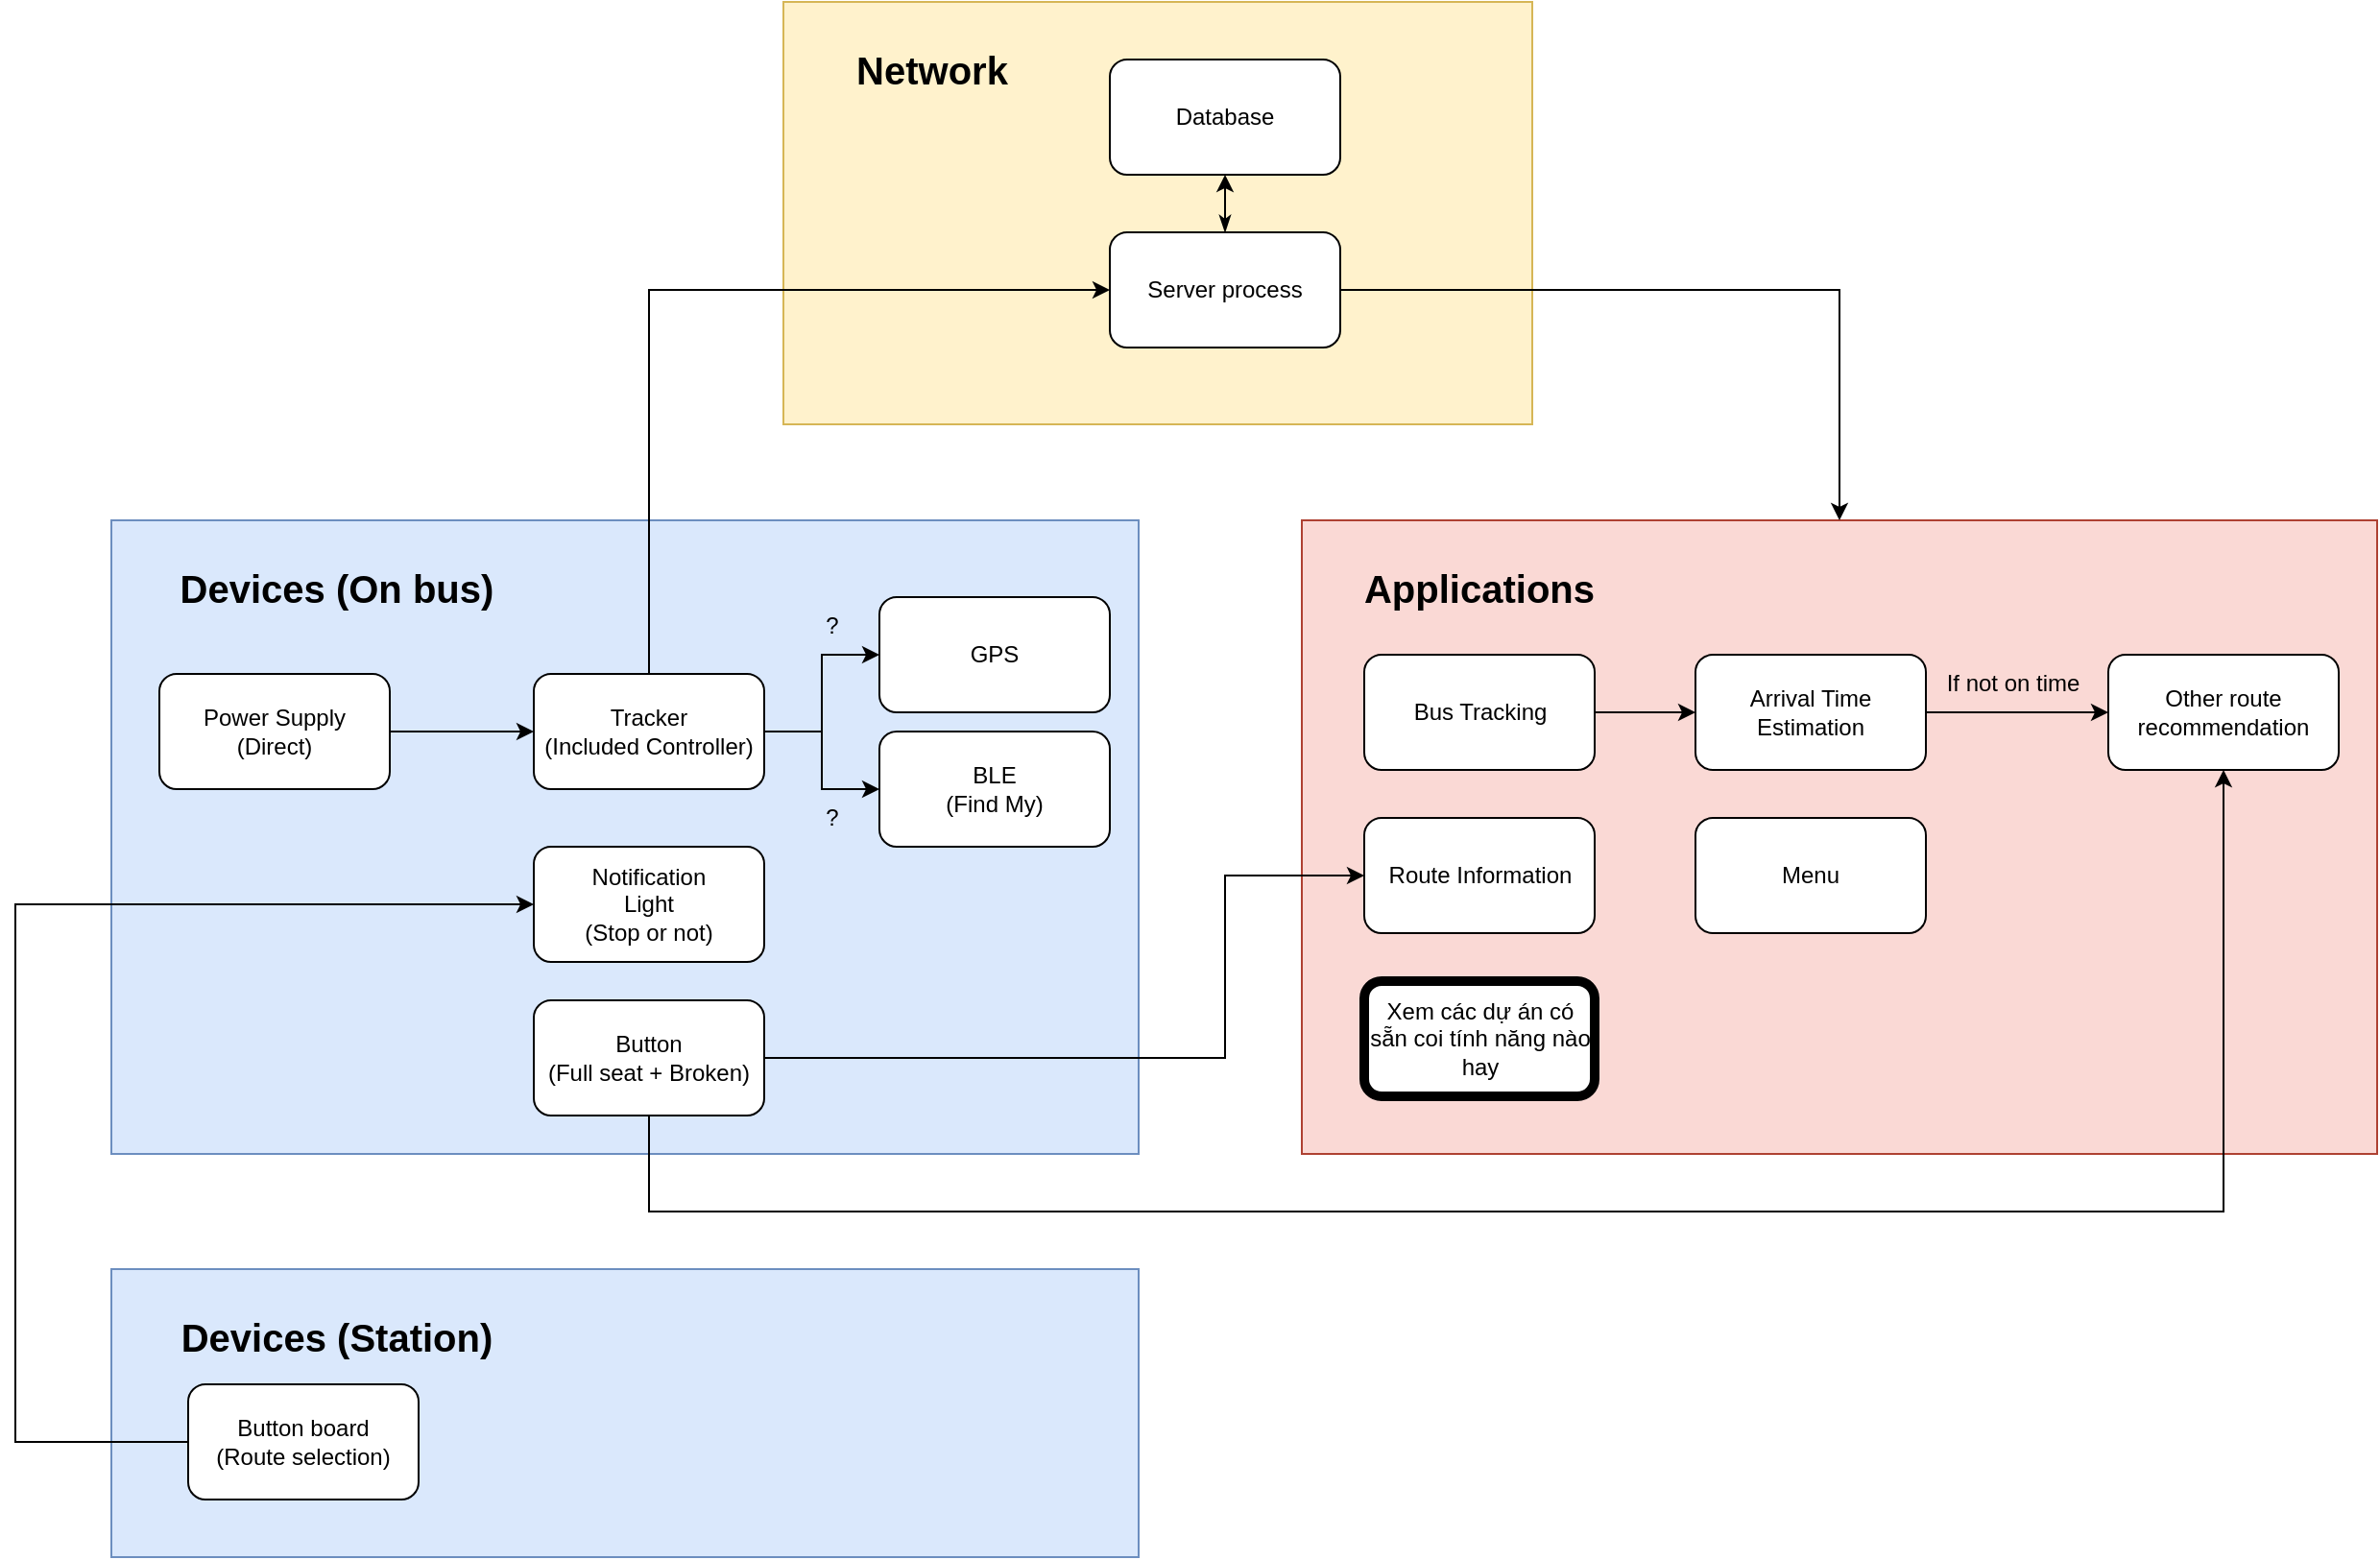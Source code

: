 <mxfile version="28.2.1">
  <diagram name="Page-1" id="xbrMlowVpysPjEKhbVqo">
    <mxGraphModel dx="2185" dy="1788" grid="1" gridSize="10" guides="1" tooltips="1" connect="1" arrows="1" fold="1" page="1" pageScale="1" pageWidth="850" pageHeight="1100" math="0" shadow="0">
      <root>
        <mxCell id="0" />
        <mxCell id="1" parent="0" />
        <mxCell id="svbZnB81R6wZBrqTPmot-55" value="" style="rounded=0;whiteSpace=wrap;html=1;fillColor=#dae8fc;strokeColor=#6c8ebf;" vertex="1" parent="1">
          <mxGeometry x="-60" y="510" width="535" height="150" as="geometry" />
        </mxCell>
        <mxCell id="svbZnB81R6wZBrqTPmot-56" value="Devices (Station)" style="text;html=1;align=center;verticalAlign=middle;whiteSpace=wrap;rounded=0;fontSize=20;fontStyle=1" vertex="1" parent="1">
          <mxGeometry x="-35" y="530" width="185" height="30" as="geometry" />
        </mxCell>
        <mxCell id="svbZnB81R6wZBrqTPmot-37" value="" style="rounded=0;whiteSpace=wrap;html=1;fillColor=#fff2cc;strokeColor=#d6b656;" vertex="1" parent="1">
          <mxGeometry x="290" y="-150" width="390" height="220" as="geometry" />
        </mxCell>
        <mxCell id="svbZnB81R6wZBrqTPmot-36" value="Network" style="text;html=1;align=center;verticalAlign=middle;whiteSpace=wrap;rounded=0;fontSize=20;fontStyle=1" vertex="1" parent="1">
          <mxGeometry x="320" y="-130" width="95" height="30" as="geometry" />
        </mxCell>
        <mxCell id="svbZnB81R6wZBrqTPmot-6" value="" style="rounded=0;whiteSpace=wrap;html=1;fillColor=#dae8fc;strokeColor=#6c8ebf;" vertex="1" parent="1">
          <mxGeometry x="-60" y="120" width="535" height="330" as="geometry" />
        </mxCell>
        <mxCell id="svbZnB81R6wZBrqTPmot-16" style="edgeStyle=orthogonalEdgeStyle;rounded=0;orthogonalLoop=1;jettySize=auto;html=1;entryX=0;entryY=0.5;entryDx=0;entryDy=0;" edge="1" parent="1" source="svbZnB81R6wZBrqTPmot-1" target="svbZnB81R6wZBrqTPmot-2">
          <mxGeometry relative="1" as="geometry" />
        </mxCell>
        <mxCell id="svbZnB81R6wZBrqTPmot-17" style="edgeStyle=orthogonalEdgeStyle;rounded=0;orthogonalLoop=1;jettySize=auto;html=1;entryX=0;entryY=0.5;entryDx=0;entryDy=0;" edge="1" parent="1" source="svbZnB81R6wZBrqTPmot-1" target="svbZnB81R6wZBrqTPmot-3">
          <mxGeometry relative="1" as="geometry" />
        </mxCell>
        <mxCell id="svbZnB81R6wZBrqTPmot-39" style="edgeStyle=orthogonalEdgeStyle;rounded=0;orthogonalLoop=1;jettySize=auto;html=1;entryX=0;entryY=0.5;entryDx=0;entryDy=0;" edge="1" parent="1" source="svbZnB81R6wZBrqTPmot-1" target="svbZnB81R6wZBrqTPmot-38">
          <mxGeometry relative="1" as="geometry">
            <Array as="points">
              <mxPoint x="220" />
            </Array>
          </mxGeometry>
        </mxCell>
        <mxCell id="svbZnB81R6wZBrqTPmot-1" value="Tracker&lt;div&gt;(Included Controller)&lt;/div&gt;" style="rounded=1;whiteSpace=wrap;html=1;" vertex="1" parent="1">
          <mxGeometry x="160" y="200" width="120" height="60" as="geometry" />
        </mxCell>
        <mxCell id="svbZnB81R6wZBrqTPmot-2" value="GPS" style="rounded=1;whiteSpace=wrap;html=1;" vertex="1" parent="1">
          <mxGeometry x="340" y="160" width="120" height="60" as="geometry" />
        </mxCell>
        <mxCell id="svbZnB81R6wZBrqTPmot-3" value="BLE&lt;div&gt;(Find My)&lt;/div&gt;" style="rounded=1;whiteSpace=wrap;html=1;" vertex="1" parent="1">
          <mxGeometry x="340" y="230" width="120" height="60" as="geometry" />
        </mxCell>
        <mxCell id="svbZnB81R6wZBrqTPmot-7" value="Devices (On bus)" style="text;html=1;align=center;verticalAlign=middle;whiteSpace=wrap;rounded=0;fontSize=20;fontStyle=1" vertex="1" parent="1">
          <mxGeometry x="-35" y="140" width="185" height="30" as="geometry" />
        </mxCell>
        <mxCell id="svbZnB81R6wZBrqTPmot-19" style="edgeStyle=orthogonalEdgeStyle;rounded=0;orthogonalLoop=1;jettySize=auto;html=1;entryX=0;entryY=0.5;entryDx=0;entryDy=0;" edge="1" parent="1" source="svbZnB81R6wZBrqTPmot-18" target="svbZnB81R6wZBrqTPmot-1">
          <mxGeometry relative="1" as="geometry" />
        </mxCell>
        <mxCell id="svbZnB81R6wZBrqTPmot-18" value="Power Supply&lt;br&gt;(Direct)" style="rounded=1;whiteSpace=wrap;html=1;" vertex="1" parent="1">
          <mxGeometry x="-35" y="200" width="120" height="60" as="geometry" />
        </mxCell>
        <mxCell id="svbZnB81R6wZBrqTPmot-20" value="?" style="text;html=1;align=center;verticalAlign=middle;resizable=0;points=[];autosize=1;strokeColor=none;fillColor=none;" vertex="1" parent="1">
          <mxGeometry x="300" y="160" width="30" height="30" as="geometry" />
        </mxCell>
        <mxCell id="svbZnB81R6wZBrqTPmot-21" value="?" style="text;html=1;align=center;verticalAlign=middle;resizable=0;points=[];autosize=1;strokeColor=none;fillColor=none;" vertex="1" parent="1">
          <mxGeometry x="300" y="260" width="30" height="30" as="geometry" />
        </mxCell>
        <mxCell id="svbZnB81R6wZBrqTPmot-33" value="" style="rounded=0;whiteSpace=wrap;html=1;fillColor=#fad9d5;strokeColor=#ae4132;" vertex="1" parent="1">
          <mxGeometry x="560" y="120" width="560" height="330" as="geometry" />
        </mxCell>
        <mxCell id="svbZnB81R6wZBrqTPmot-34" value="Applications" style="text;html=1;align=center;verticalAlign=middle;whiteSpace=wrap;rounded=0;fontSize=20;fontStyle=1" vertex="1" parent="1">
          <mxGeometry x="585" y="140" width="135" height="30" as="geometry" />
        </mxCell>
        <mxCell id="svbZnB81R6wZBrqTPmot-35" value="Database" style="rounded=1;whiteSpace=wrap;html=1;" vertex="1" parent="1">
          <mxGeometry x="460" y="-120" width="120" height="60" as="geometry" />
        </mxCell>
        <mxCell id="svbZnB81R6wZBrqTPmot-40" value="" style="edgeStyle=orthogonalEdgeStyle;rounded=0;orthogonalLoop=1;jettySize=auto;html=1;startArrow=classicThin;startFill=1;" edge="1" parent="1" source="svbZnB81R6wZBrqTPmot-38" target="svbZnB81R6wZBrqTPmot-35">
          <mxGeometry relative="1" as="geometry" />
        </mxCell>
        <mxCell id="svbZnB81R6wZBrqTPmot-51" style="edgeStyle=orthogonalEdgeStyle;rounded=0;orthogonalLoop=1;jettySize=auto;html=1;entryX=0.5;entryY=0;entryDx=0;entryDy=0;" edge="1" parent="1" source="svbZnB81R6wZBrqTPmot-38" target="svbZnB81R6wZBrqTPmot-33">
          <mxGeometry relative="1" as="geometry">
            <Array as="points">
              <mxPoint x="840" />
            </Array>
          </mxGeometry>
        </mxCell>
        <mxCell id="svbZnB81R6wZBrqTPmot-38" value="Server process" style="rounded=1;whiteSpace=wrap;html=1;" vertex="1" parent="1">
          <mxGeometry x="460" y="-30" width="120" height="60" as="geometry" />
        </mxCell>
        <mxCell id="svbZnB81R6wZBrqTPmot-41" style="edgeStyle=orthogonalEdgeStyle;rounded=0;orthogonalLoop=1;jettySize=auto;html=1;exitX=0.5;exitY=1;exitDx=0;exitDy=0;" edge="1" parent="1" source="svbZnB81R6wZBrqTPmot-34" target="svbZnB81R6wZBrqTPmot-34">
          <mxGeometry relative="1" as="geometry" />
        </mxCell>
        <mxCell id="svbZnB81R6wZBrqTPmot-46" style="edgeStyle=orthogonalEdgeStyle;rounded=0;orthogonalLoop=1;jettySize=auto;html=1;entryX=0;entryY=0.5;entryDx=0;entryDy=0;" edge="1" parent="1" source="svbZnB81R6wZBrqTPmot-42" target="svbZnB81R6wZBrqTPmot-44">
          <mxGeometry relative="1" as="geometry" />
        </mxCell>
        <mxCell id="svbZnB81R6wZBrqTPmot-42" value="Bus Tracking" style="rounded=1;whiteSpace=wrap;html=1;" vertex="1" parent="1">
          <mxGeometry x="592.5" y="190" width="120" height="60" as="geometry" />
        </mxCell>
        <mxCell id="svbZnB81R6wZBrqTPmot-43" value="Other route recommendation" style="rounded=1;whiteSpace=wrap;html=1;" vertex="1" parent="1">
          <mxGeometry x="980" y="190" width="120" height="60" as="geometry" />
        </mxCell>
        <mxCell id="svbZnB81R6wZBrqTPmot-45" style="edgeStyle=orthogonalEdgeStyle;rounded=0;orthogonalLoop=1;jettySize=auto;html=1;entryX=0;entryY=0.5;entryDx=0;entryDy=0;" edge="1" parent="1" source="svbZnB81R6wZBrqTPmot-44" target="svbZnB81R6wZBrqTPmot-43">
          <mxGeometry relative="1" as="geometry" />
        </mxCell>
        <mxCell id="svbZnB81R6wZBrqTPmot-44" value="Arrival Time Estimation" style="rounded=1;whiteSpace=wrap;html=1;" vertex="1" parent="1">
          <mxGeometry x="765" y="190" width="120" height="60" as="geometry" />
        </mxCell>
        <mxCell id="svbZnB81R6wZBrqTPmot-47" value="If not on time" style="text;html=1;align=center;verticalAlign=middle;resizable=0;points=[];autosize=1;strokeColor=none;fillColor=none;" vertex="1" parent="1">
          <mxGeometry x="885" y="190" width="90" height="30" as="geometry" />
        </mxCell>
        <mxCell id="svbZnB81R6wZBrqTPmot-48" value="Route Information" style="rounded=1;whiteSpace=wrap;html=1;" vertex="1" parent="1">
          <mxGeometry x="592.5" y="275" width="120" height="60" as="geometry" />
        </mxCell>
        <mxCell id="svbZnB81R6wZBrqTPmot-49" value="Xem các dự án có sẵn coi tính năng nào hay" style="rounded=1;whiteSpace=wrap;html=1;strokeWidth=5;" vertex="1" parent="1">
          <mxGeometry x="592.5" y="360" width="120" height="60" as="geometry" />
        </mxCell>
        <mxCell id="svbZnB81R6wZBrqTPmot-50" value="Menu" style="rounded=1;whiteSpace=wrap;html=1;" vertex="1" parent="1">
          <mxGeometry x="765" y="275" width="120" height="60" as="geometry" />
        </mxCell>
        <mxCell id="svbZnB81R6wZBrqTPmot-52" value="Notification&lt;div&gt;Light&lt;/div&gt;&lt;div&gt;(Stop or not)&lt;/div&gt;" style="rounded=1;whiteSpace=wrap;html=1;" vertex="1" parent="1">
          <mxGeometry x="160" y="290" width="120" height="60" as="geometry" />
        </mxCell>
        <mxCell id="svbZnB81R6wZBrqTPmot-58" style="edgeStyle=orthogonalEdgeStyle;rounded=0;orthogonalLoop=1;jettySize=auto;html=1;entryX=0;entryY=0.5;entryDx=0;entryDy=0;" edge="1" parent="1" source="svbZnB81R6wZBrqTPmot-53" target="svbZnB81R6wZBrqTPmot-52">
          <mxGeometry relative="1" as="geometry">
            <Array as="points">
              <mxPoint x="-110" y="600" />
              <mxPoint x="-110" y="320" />
            </Array>
          </mxGeometry>
        </mxCell>
        <mxCell id="svbZnB81R6wZBrqTPmot-53" value="Button board&lt;br&gt;(Route selection)" style="rounded=1;whiteSpace=wrap;html=1;" vertex="1" parent="1">
          <mxGeometry x="-20" y="570" width="120" height="60" as="geometry" />
        </mxCell>
        <mxCell id="svbZnB81R6wZBrqTPmot-60" style="edgeStyle=orthogonalEdgeStyle;rounded=0;orthogonalLoop=1;jettySize=auto;html=1;entryX=0;entryY=0.5;entryDx=0;entryDy=0;" edge="1" parent="1" source="svbZnB81R6wZBrqTPmot-54" target="svbZnB81R6wZBrqTPmot-48">
          <mxGeometry relative="1" as="geometry">
            <Array as="points">
              <mxPoint x="520" y="400" />
              <mxPoint x="520" y="305" />
            </Array>
          </mxGeometry>
        </mxCell>
        <mxCell id="svbZnB81R6wZBrqTPmot-61" style="edgeStyle=orthogonalEdgeStyle;rounded=0;orthogonalLoop=1;jettySize=auto;html=1;entryX=0.5;entryY=1;entryDx=0;entryDy=0;" edge="1" parent="1" source="svbZnB81R6wZBrqTPmot-54" target="svbZnB81R6wZBrqTPmot-43">
          <mxGeometry relative="1" as="geometry">
            <Array as="points">
              <mxPoint x="220" y="480" />
              <mxPoint x="1040" y="480" />
            </Array>
          </mxGeometry>
        </mxCell>
        <mxCell id="svbZnB81R6wZBrqTPmot-54" value="Button&lt;div&gt;(Full seat + Broken)&lt;/div&gt;" style="rounded=1;whiteSpace=wrap;html=1;" vertex="1" parent="1">
          <mxGeometry x="160" y="370" width="120" height="60" as="geometry" />
        </mxCell>
      </root>
    </mxGraphModel>
  </diagram>
</mxfile>
